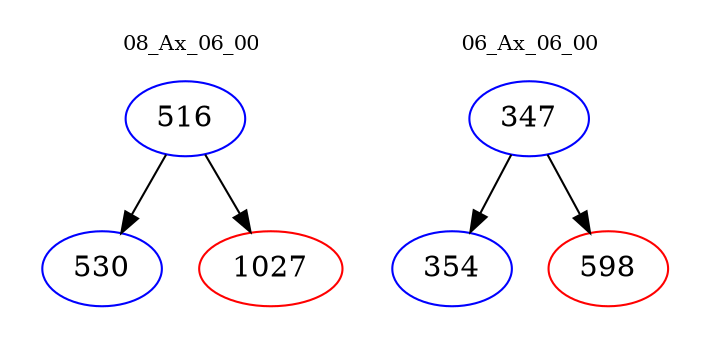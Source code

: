 digraph{
subgraph cluster_0 {
color = white
label = "08_Ax_06_00";
fontsize=10;
T0_516 [label="516", color="blue"]
T0_516 -> T0_530 [color="black"]
T0_530 [label="530", color="blue"]
T0_516 -> T0_1027 [color="black"]
T0_1027 [label="1027", color="red"]
}
subgraph cluster_1 {
color = white
label = "06_Ax_06_00";
fontsize=10;
T1_347 [label="347", color="blue"]
T1_347 -> T1_354 [color="black"]
T1_354 [label="354", color="blue"]
T1_347 -> T1_598 [color="black"]
T1_598 [label="598", color="red"]
}
}
